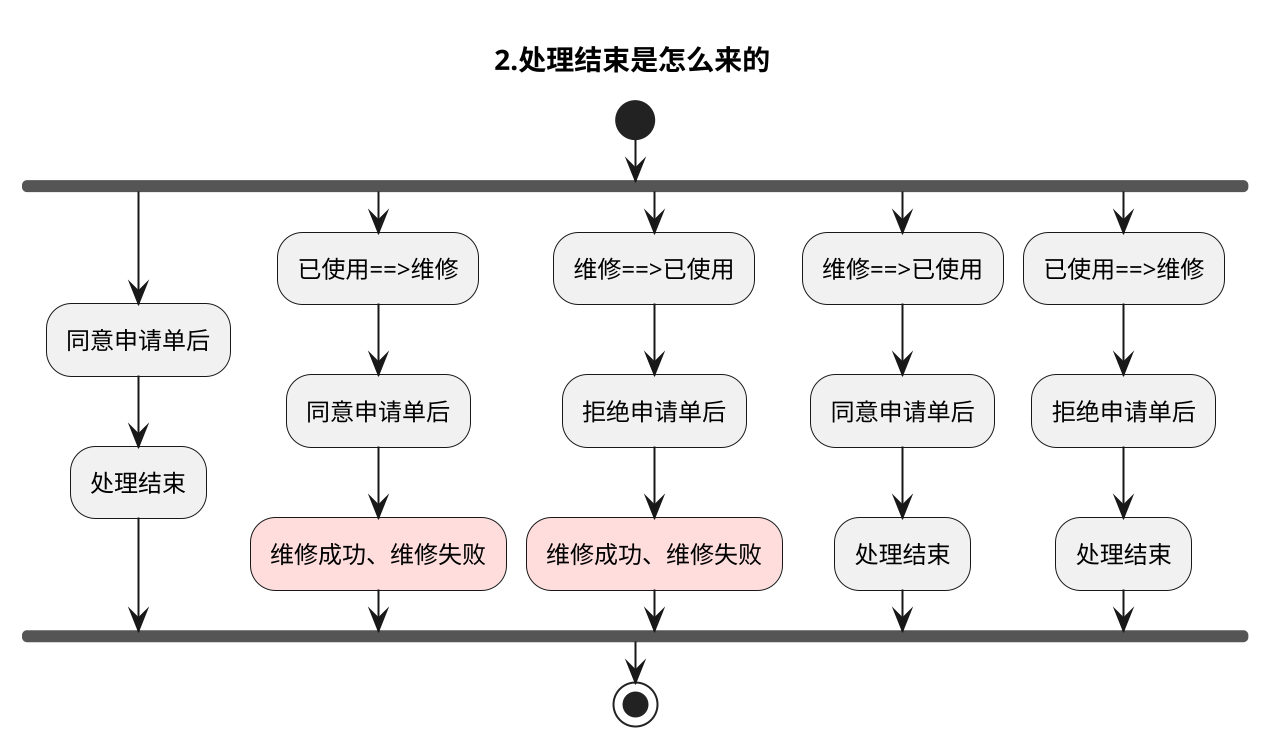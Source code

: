 @startuml
scale 2
title 2.处理结束是怎么来的

start
fork
:同意申请单后;
:处理结束;
fork again
:已使用==>维修;
:同意申请单后;
#fdd:维修成功、维修失败;
fork again
:维修==>已使用;
:拒绝申请单后;
#fdd:维修成功、维修失败;
fork again
:维修==>已使用;
:同意申请单后;
:处理结束;
fork again
:已使用==>维修;
:拒绝申请单后;
:处理结束;
end fork
stop
@enduml